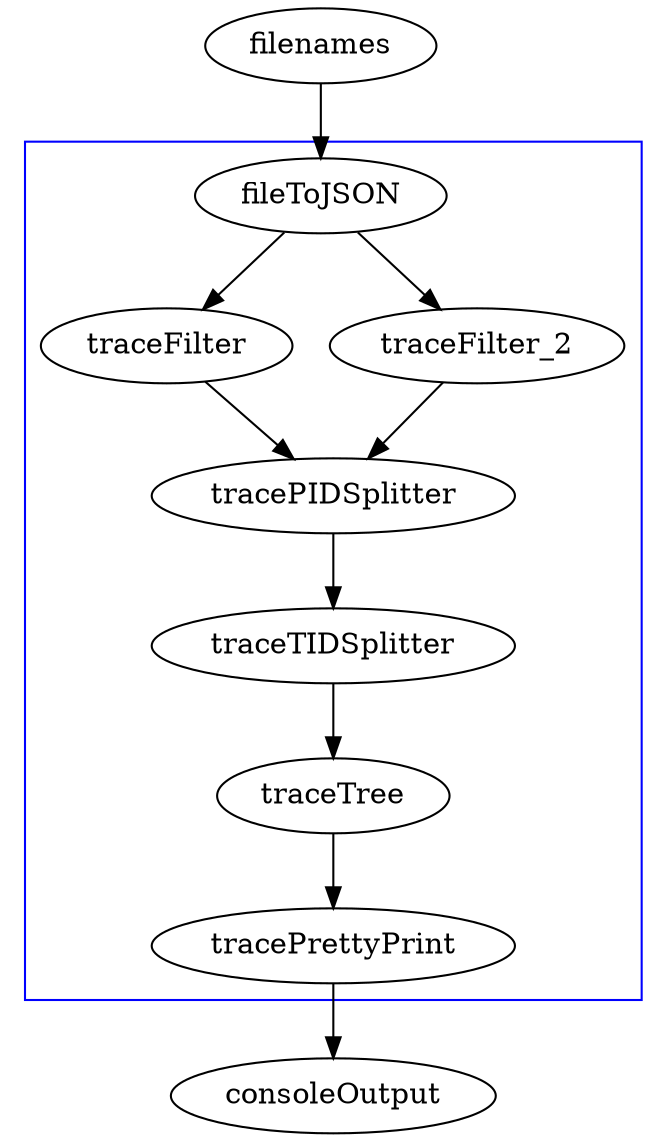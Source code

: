 digraph trace {

  subgraph cluster0 {
    fileToJSON -> {traceFilter_1; traceFilter_2} -> tracePIDSplitter -> traceTIDSplitter -> traceTree -> tracePrettyPrint;
    color=blue;
    strategy=pipeline;
  }

  filenames -> fileToJSON;
  tracePrettyPrint -> consoleOutput;

  filenames [RE=".*.trace.json"];

  traceFilter_1 [label="traceFilter", traceEvents="['Document::updateStyle','V8.Execute','CSSParserImpl::parseStyleSheet']"];
  traceFilter_2 [stage="traceFilter"];

  tracePrettyPrint [showTrace="false"];
}
